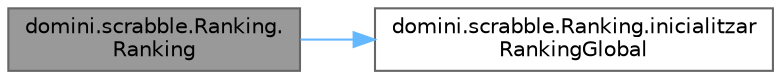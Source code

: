 digraph "domini.scrabble.Ranking.Ranking"
{
 // INTERACTIVE_SVG=YES
 // LATEX_PDF_SIZE
  bgcolor="transparent";
  edge [fontname=Helvetica,fontsize=10,labelfontname=Helvetica,labelfontsize=10];
  node [fontname=Helvetica,fontsize=10,shape=box,height=0.2,width=0.4];
  rankdir="LR";
  Node1 [id="Node000001",label="domini.scrabble.Ranking.\lRanking",height=0.2,width=0.4,color="gray40", fillcolor="grey60", style="filled", fontcolor="black",tooltip="Constructor de la classe Ranking."];
  Node1 -> Node2 [id="edge1_Node000001_Node000002",color="steelblue1",style="solid",tooltip=" "];
  Node2 [id="Node000002",label="domini.scrabble.Ranking.inicialitzar\lRankingGlobal",height=0.2,width=0.4,color="grey40", fillcolor="white", style="filled",URL="$classdomini_1_1scrabble_1_1_ranking.html#aaa8918dfc580fc316b1a88c4047c4e5e",tooltip="Inicialitza el ranking global amb les puntuacions actuals dels jugadors registrats."];
}
